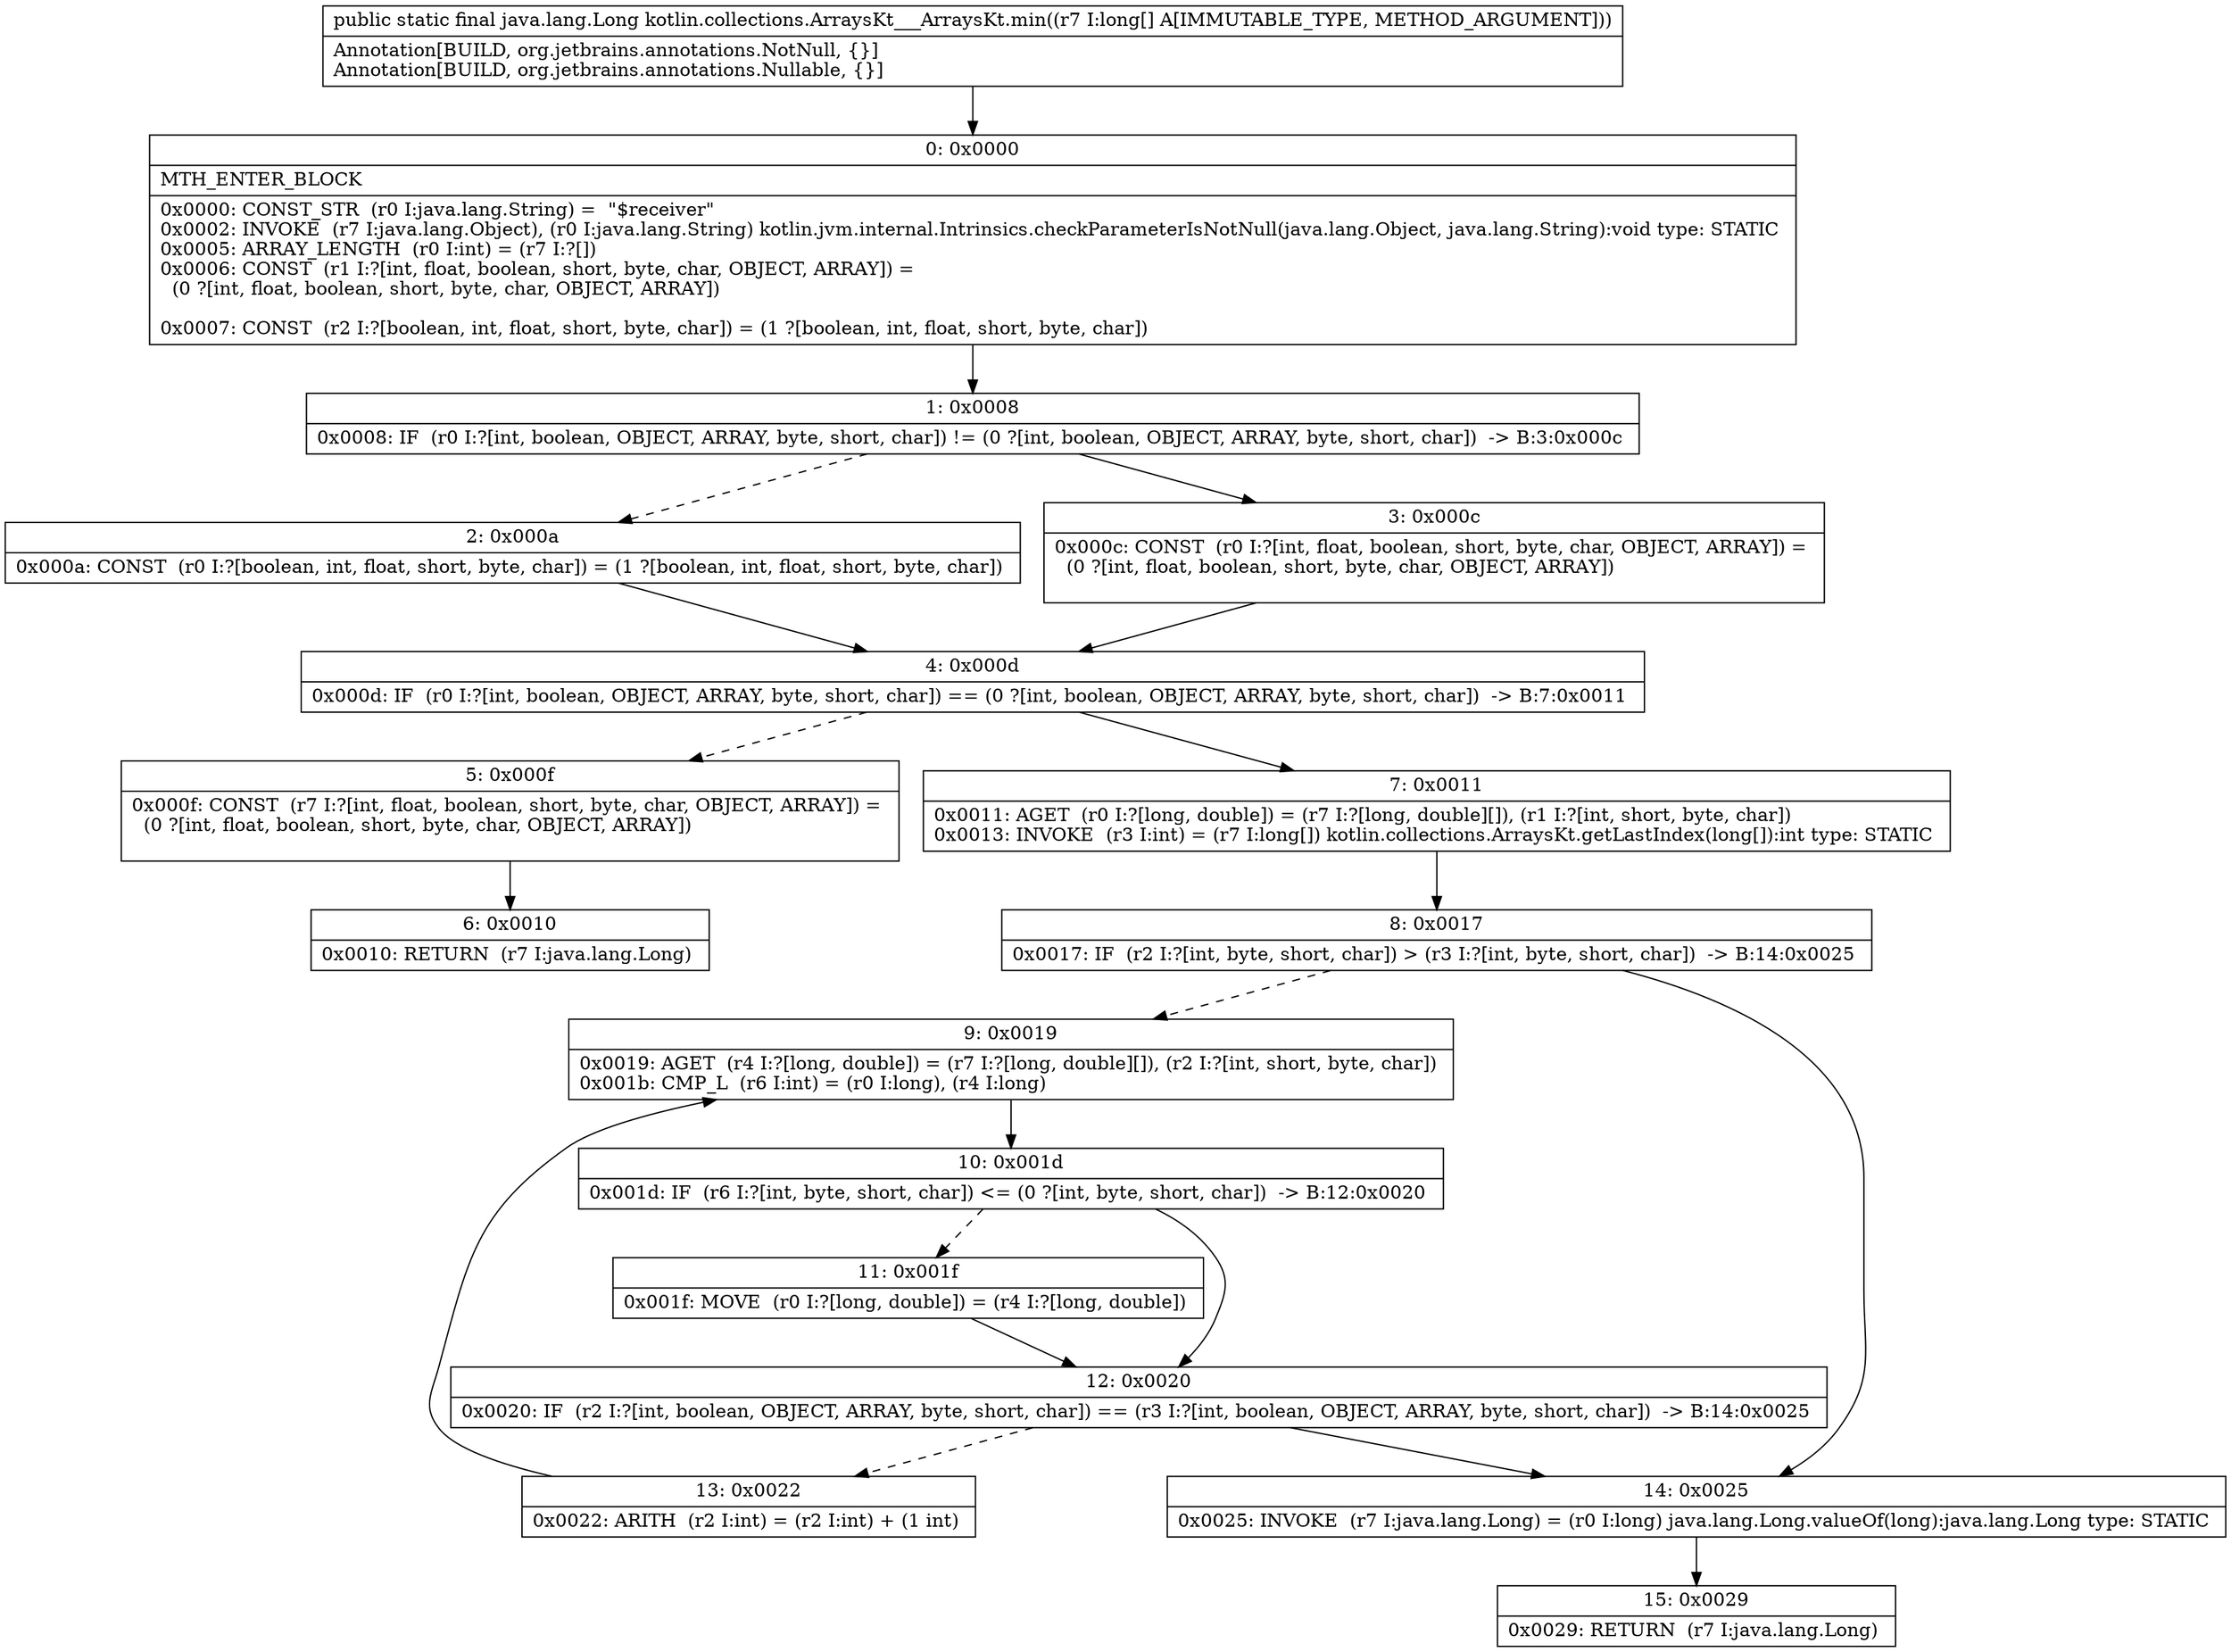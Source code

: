 digraph "CFG forkotlin.collections.ArraysKt___ArraysKt.min([J)Ljava\/lang\/Long;" {
Node_0 [shape=record,label="{0\:\ 0x0000|MTH_ENTER_BLOCK\l|0x0000: CONST_STR  (r0 I:java.lang.String) =  \"$receiver\" \l0x0002: INVOKE  (r7 I:java.lang.Object), (r0 I:java.lang.String) kotlin.jvm.internal.Intrinsics.checkParameterIsNotNull(java.lang.Object, java.lang.String):void type: STATIC \l0x0005: ARRAY_LENGTH  (r0 I:int) = (r7 I:?[]) \l0x0006: CONST  (r1 I:?[int, float, boolean, short, byte, char, OBJECT, ARRAY]) = \l  (0 ?[int, float, boolean, short, byte, char, OBJECT, ARRAY])\l \l0x0007: CONST  (r2 I:?[boolean, int, float, short, byte, char]) = (1 ?[boolean, int, float, short, byte, char]) \l}"];
Node_1 [shape=record,label="{1\:\ 0x0008|0x0008: IF  (r0 I:?[int, boolean, OBJECT, ARRAY, byte, short, char]) != (0 ?[int, boolean, OBJECT, ARRAY, byte, short, char])  \-\> B:3:0x000c \l}"];
Node_2 [shape=record,label="{2\:\ 0x000a|0x000a: CONST  (r0 I:?[boolean, int, float, short, byte, char]) = (1 ?[boolean, int, float, short, byte, char]) \l}"];
Node_3 [shape=record,label="{3\:\ 0x000c|0x000c: CONST  (r0 I:?[int, float, boolean, short, byte, char, OBJECT, ARRAY]) = \l  (0 ?[int, float, boolean, short, byte, char, OBJECT, ARRAY])\l \l}"];
Node_4 [shape=record,label="{4\:\ 0x000d|0x000d: IF  (r0 I:?[int, boolean, OBJECT, ARRAY, byte, short, char]) == (0 ?[int, boolean, OBJECT, ARRAY, byte, short, char])  \-\> B:7:0x0011 \l}"];
Node_5 [shape=record,label="{5\:\ 0x000f|0x000f: CONST  (r7 I:?[int, float, boolean, short, byte, char, OBJECT, ARRAY]) = \l  (0 ?[int, float, boolean, short, byte, char, OBJECT, ARRAY])\l \l}"];
Node_6 [shape=record,label="{6\:\ 0x0010|0x0010: RETURN  (r7 I:java.lang.Long) \l}"];
Node_7 [shape=record,label="{7\:\ 0x0011|0x0011: AGET  (r0 I:?[long, double]) = (r7 I:?[long, double][]), (r1 I:?[int, short, byte, char]) \l0x0013: INVOKE  (r3 I:int) = (r7 I:long[]) kotlin.collections.ArraysKt.getLastIndex(long[]):int type: STATIC \l}"];
Node_8 [shape=record,label="{8\:\ 0x0017|0x0017: IF  (r2 I:?[int, byte, short, char]) \> (r3 I:?[int, byte, short, char])  \-\> B:14:0x0025 \l}"];
Node_9 [shape=record,label="{9\:\ 0x0019|0x0019: AGET  (r4 I:?[long, double]) = (r7 I:?[long, double][]), (r2 I:?[int, short, byte, char]) \l0x001b: CMP_L  (r6 I:int) = (r0 I:long), (r4 I:long) \l}"];
Node_10 [shape=record,label="{10\:\ 0x001d|0x001d: IF  (r6 I:?[int, byte, short, char]) \<= (0 ?[int, byte, short, char])  \-\> B:12:0x0020 \l}"];
Node_11 [shape=record,label="{11\:\ 0x001f|0x001f: MOVE  (r0 I:?[long, double]) = (r4 I:?[long, double]) \l}"];
Node_12 [shape=record,label="{12\:\ 0x0020|0x0020: IF  (r2 I:?[int, boolean, OBJECT, ARRAY, byte, short, char]) == (r3 I:?[int, boolean, OBJECT, ARRAY, byte, short, char])  \-\> B:14:0x0025 \l}"];
Node_13 [shape=record,label="{13\:\ 0x0022|0x0022: ARITH  (r2 I:int) = (r2 I:int) + (1 int) \l}"];
Node_14 [shape=record,label="{14\:\ 0x0025|0x0025: INVOKE  (r7 I:java.lang.Long) = (r0 I:long) java.lang.Long.valueOf(long):java.lang.Long type: STATIC \l}"];
Node_15 [shape=record,label="{15\:\ 0x0029|0x0029: RETURN  (r7 I:java.lang.Long) \l}"];
MethodNode[shape=record,label="{public static final java.lang.Long kotlin.collections.ArraysKt___ArraysKt.min((r7 I:long[] A[IMMUTABLE_TYPE, METHOD_ARGUMENT]))  | Annotation[BUILD, org.jetbrains.annotations.NotNull, \{\}]\lAnnotation[BUILD, org.jetbrains.annotations.Nullable, \{\}]\l}"];
MethodNode -> Node_0;
Node_0 -> Node_1;
Node_1 -> Node_2[style=dashed];
Node_1 -> Node_3;
Node_2 -> Node_4;
Node_3 -> Node_4;
Node_4 -> Node_5[style=dashed];
Node_4 -> Node_7;
Node_5 -> Node_6;
Node_7 -> Node_8;
Node_8 -> Node_9[style=dashed];
Node_8 -> Node_14;
Node_9 -> Node_10;
Node_10 -> Node_11[style=dashed];
Node_10 -> Node_12;
Node_11 -> Node_12;
Node_12 -> Node_13[style=dashed];
Node_12 -> Node_14;
Node_13 -> Node_9;
Node_14 -> Node_15;
}

